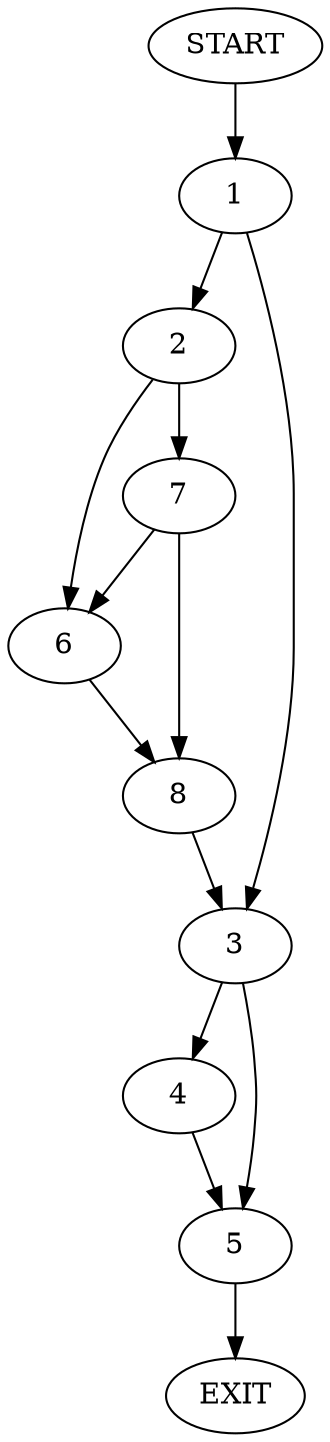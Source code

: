 digraph {
0 [label="START"]
9 [label="EXIT"]
0 -> 1
1 -> 2
1 -> 3
3 -> 4
3 -> 5
2 -> 6
2 -> 7
7 -> 6
7 -> 8
6 -> 8
8 -> 3
4 -> 5
5 -> 9
}
